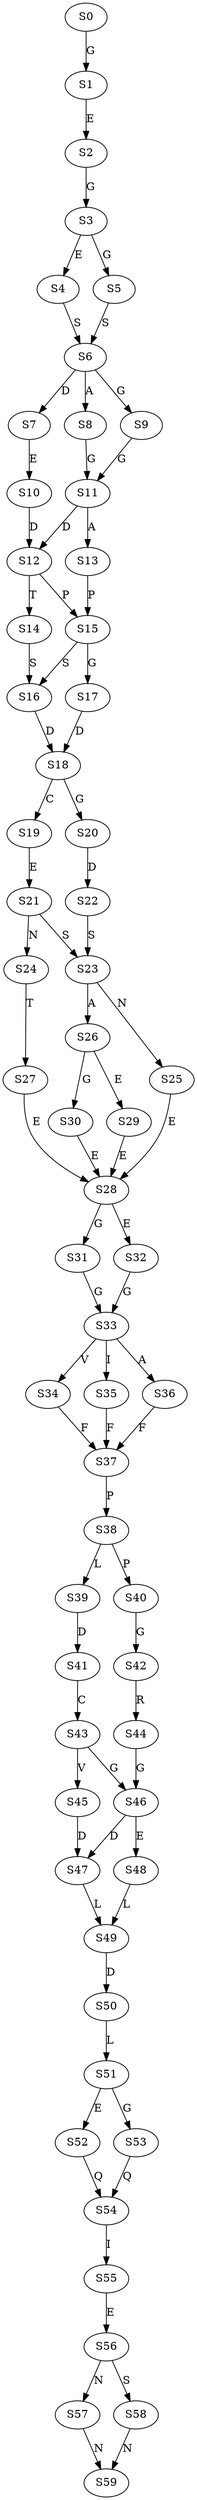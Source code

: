 strict digraph  {
	S0 -> S1 [ label = G ];
	S1 -> S2 [ label = E ];
	S2 -> S3 [ label = G ];
	S3 -> S4 [ label = E ];
	S3 -> S5 [ label = G ];
	S4 -> S6 [ label = S ];
	S5 -> S6 [ label = S ];
	S6 -> S7 [ label = D ];
	S6 -> S8 [ label = A ];
	S6 -> S9 [ label = G ];
	S7 -> S10 [ label = E ];
	S8 -> S11 [ label = G ];
	S9 -> S11 [ label = G ];
	S10 -> S12 [ label = D ];
	S11 -> S13 [ label = A ];
	S11 -> S12 [ label = D ];
	S12 -> S14 [ label = T ];
	S12 -> S15 [ label = P ];
	S13 -> S15 [ label = P ];
	S14 -> S16 [ label = S ];
	S15 -> S17 [ label = G ];
	S15 -> S16 [ label = S ];
	S16 -> S18 [ label = D ];
	S17 -> S18 [ label = D ];
	S18 -> S19 [ label = C ];
	S18 -> S20 [ label = G ];
	S19 -> S21 [ label = E ];
	S20 -> S22 [ label = D ];
	S21 -> S23 [ label = S ];
	S21 -> S24 [ label = N ];
	S22 -> S23 [ label = S ];
	S23 -> S25 [ label = N ];
	S23 -> S26 [ label = A ];
	S24 -> S27 [ label = T ];
	S25 -> S28 [ label = E ];
	S26 -> S29 [ label = E ];
	S26 -> S30 [ label = G ];
	S27 -> S28 [ label = E ];
	S28 -> S31 [ label = G ];
	S28 -> S32 [ label = E ];
	S29 -> S28 [ label = E ];
	S30 -> S28 [ label = E ];
	S31 -> S33 [ label = G ];
	S32 -> S33 [ label = G ];
	S33 -> S34 [ label = V ];
	S33 -> S35 [ label = I ];
	S33 -> S36 [ label = A ];
	S34 -> S37 [ label = F ];
	S35 -> S37 [ label = F ];
	S36 -> S37 [ label = F ];
	S37 -> S38 [ label = P ];
	S38 -> S39 [ label = L ];
	S38 -> S40 [ label = P ];
	S39 -> S41 [ label = D ];
	S40 -> S42 [ label = G ];
	S41 -> S43 [ label = C ];
	S42 -> S44 [ label = R ];
	S43 -> S45 [ label = V ];
	S43 -> S46 [ label = G ];
	S44 -> S46 [ label = G ];
	S45 -> S47 [ label = D ];
	S46 -> S47 [ label = D ];
	S46 -> S48 [ label = E ];
	S47 -> S49 [ label = L ];
	S48 -> S49 [ label = L ];
	S49 -> S50 [ label = D ];
	S50 -> S51 [ label = L ];
	S51 -> S52 [ label = E ];
	S51 -> S53 [ label = G ];
	S52 -> S54 [ label = Q ];
	S53 -> S54 [ label = Q ];
	S54 -> S55 [ label = I ];
	S55 -> S56 [ label = E ];
	S56 -> S57 [ label = N ];
	S56 -> S58 [ label = S ];
	S57 -> S59 [ label = N ];
	S58 -> S59 [ label = N ];
}
